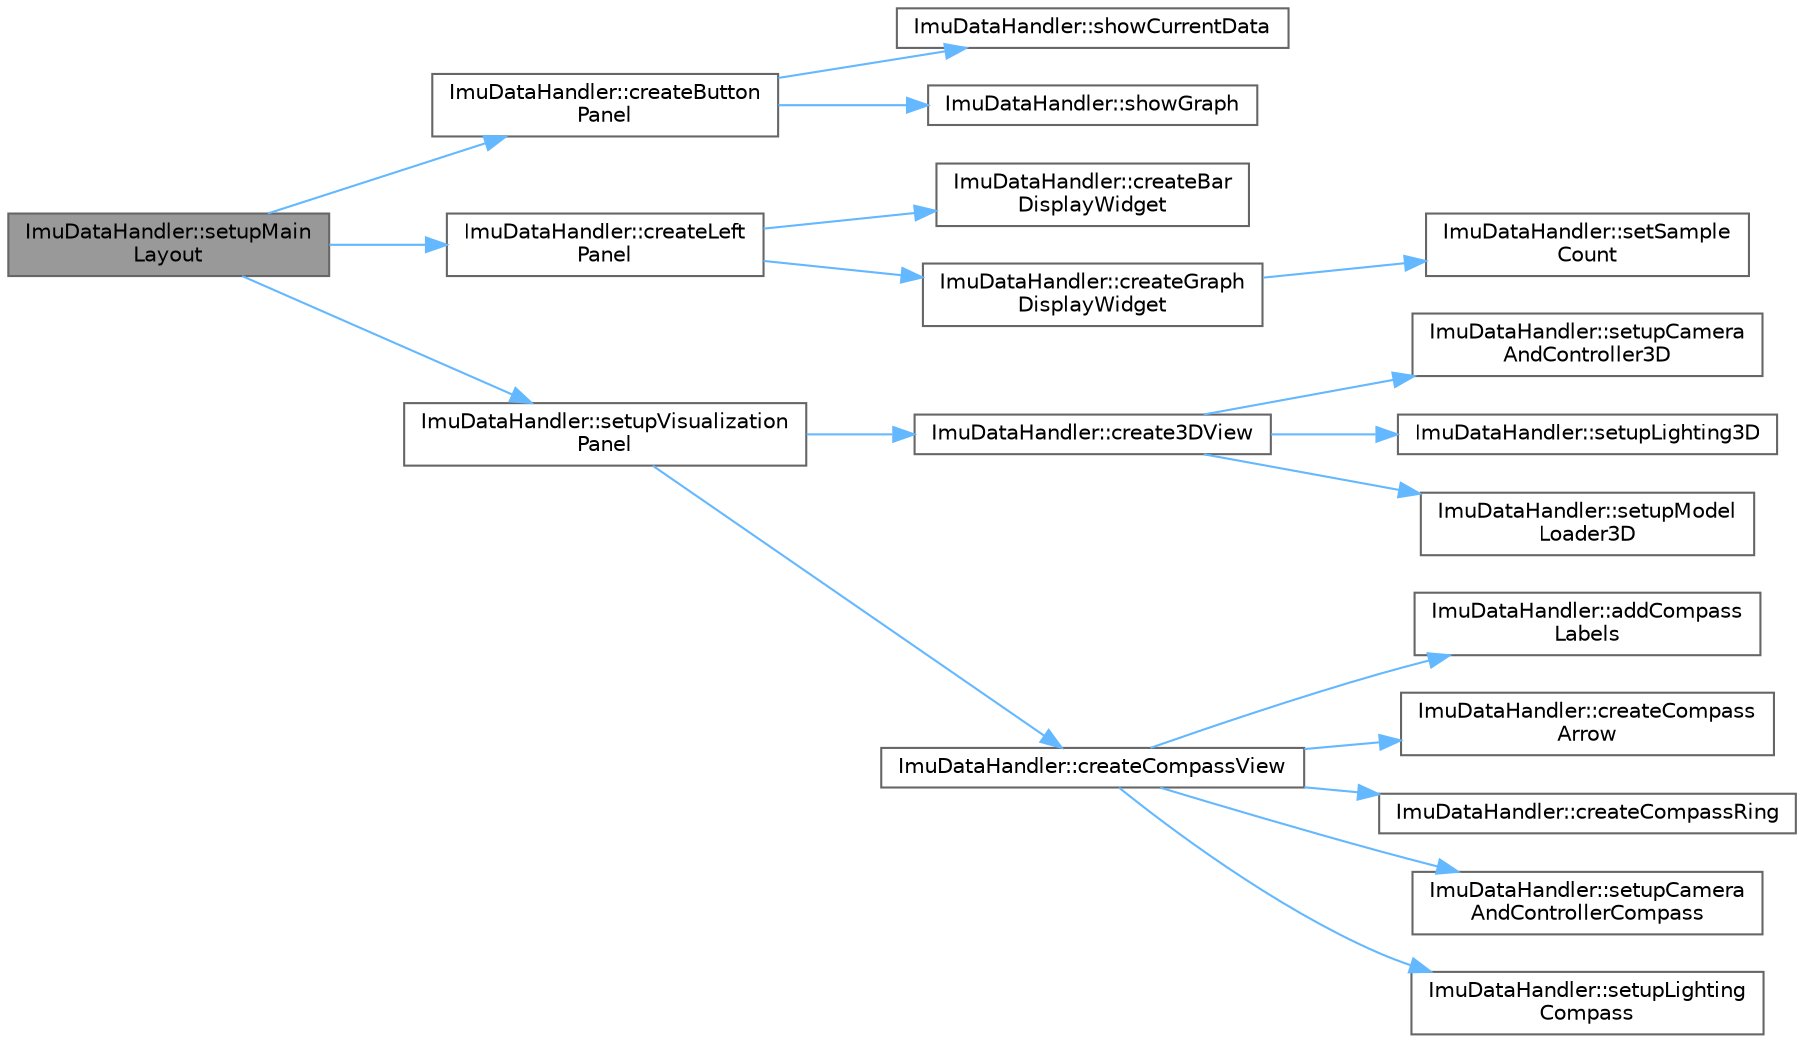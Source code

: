 digraph "ImuDataHandler::setupMainLayout"
{
 // LATEX_PDF_SIZE
  bgcolor="transparent";
  edge [fontname=Helvetica,fontsize=10,labelfontname=Helvetica,labelfontsize=10];
  node [fontname=Helvetica,fontsize=10,shape=box,height=0.2,width=0.4];
  rankdir="LR";
  Node1 [id="Node000001",label="ImuDataHandler::setupMain\lLayout",height=0.2,width=0.4,color="gray40", fillcolor="grey60", style="filled", fontcolor="black",tooltip="Konfiguruje główny układ interfejsu użytkownika, tworząc i rozmieszczając panele."];
  Node1 -> Node2 [id="edge1_Node000001_Node000002",color="steelblue1",style="solid",tooltip=" "];
  Node2 [id="Node000002",label="ImuDataHandler::createButton\lPanel",height=0.2,width=0.4,color="grey40", fillcolor="white", style="filled",URL="$class_imu_data_handler.html#ab54382d06d6dddb783422b93e2b12c25",tooltip="Tworzy panel z przyciskami (\"Current Data\", \"Graph\") do przełączania widoków danych."];
  Node2 -> Node3 [id="edge2_Node000002_Node000003",color="steelblue1",style="solid",tooltip=" "];
  Node3 [id="Node000003",label="ImuDataHandler::showCurrentData",height=0.2,width=0.4,color="grey40", fillcolor="white", style="filled",URL="$class_imu_data_handler.html#a550aaae9afbf13b62479f71f07ebe4e7",tooltip="Slot: Przełącza widok w lewym panelu na zakładkę z aktualnymi danymi (paski postępu)."];
  Node2 -> Node4 [id="edge3_Node000002_Node000004",color="steelblue1",style="solid",tooltip=" "];
  Node4 [id="Node000004",label="ImuDataHandler::showGraph",height=0.2,width=0.4,color="grey40", fillcolor="white", style="filled",URL="$class_imu_data_handler.html#a7a22d9a72d177b0ede32f905ee3ac241",tooltip="Slot: Przełącza widok w lewym panelu na zakładkę z wykresami danych historycznych."];
  Node1 -> Node5 [id="edge4_Node000001_Node000005",color="steelblue1",style="solid",tooltip=" "];
  Node5 [id="Node000005",label="ImuDataHandler::createLeft\lPanel",height=0.2,width=0.4,color="grey40", fillcolor="white", style="filled",URL="$class_imu_data_handler.html#a87ffdfb6a4e85385b2b9e2234cba3ee1",tooltip="Tworzy lewy panel zawierający QStackedWidget do przełączania widoków (paski/wykresy)."];
  Node5 -> Node6 [id="edge5_Node000005_Node000006",color="steelblue1",style="solid",tooltip=" "];
  Node6 [id="Node000006",label="ImuDataHandler::createBar\lDisplayWidget",height=0.2,width=0.4,color="grey40", fillcolor="white", style="filled",URL="$class_imu_data_handler.html#aaf10774c1c6dc0f610a7e0da6d916b7e",tooltip="Tworzy widget wyświetlający aktualne dane sensorów w postaci pasków postępu."];
  Node5 -> Node7 [id="edge6_Node000005_Node000007",color="steelblue1",style="solid",tooltip=" "];
  Node7 [id="Node000007",label="ImuDataHandler::createGraph\lDisplayWidget",height=0.2,width=0.4,color="grey40", fillcolor="white", style="filled",URL="$class_imu_data_handler.html#ac2511de943f7f2c27c82e5e58ab7d869",tooltip="Tworzy widget wyświetlający historyczne dane sensorów w postaci wykresów."];
  Node7 -> Node8 [id="edge7_Node000007_Node000008",color="steelblue1",style="solid",tooltip=" "];
  Node8 [id="Node000008",label="ImuDataHandler::setSample\lCount",height=0.2,width=0.4,color="grey40", fillcolor="white", style="filled",URL="$class_imu_data_handler.html#ac6e9b4fe17a2bf511d67eba5c65b3e2c",tooltip="Ustawia liczbę próbek (historię) wyświetlanych na wykresach."];
  Node1 -> Node9 [id="edge8_Node000001_Node000009",color="steelblue1",style="solid",tooltip=" "];
  Node9 [id="Node000009",label="ImuDataHandler::setupVisualization\lPanel",height=0.2,width=0.4,color="grey40", fillcolor="white", style="filled",URL="$class_imu_data_handler.html#a9179f9700276cd0eaad6a9c764780156",tooltip="Konfiguruje prawy panel wizualizacji, zawierający model 3D i kompas."];
  Node9 -> Node10 [id="edge9_Node000009_Node000010",color="steelblue1",style="solid",tooltip=" "];
  Node10 [id="Node000010",label="ImuDataHandler::create3DView",height=0.2,width=0.4,color="grey40", fillcolor="white", style="filled",URL="$class_imu_data_handler.html#aa577768c3943c9ab20d01449a2abc5b4",tooltip="Tworzy widok 3D (Qt3DWindow w kontenerze QWidget) do wyświetlania modelu urządzenia."];
  Node10 -> Node11 [id="edge10_Node000010_Node000011",color="steelblue1",style="solid",tooltip=" "];
  Node11 [id="Node000011",label="ImuDataHandler::setupCamera\lAndController3D",height=0.2,width=0.4,color="grey40", fillcolor="white", style="filled",URL="$class_imu_data_handler.html#a4754002ef74444e87ff8a32e8a47a149",tooltip="Konfiguruje kamerę i kontroler orbity dla widoku modelu 3D."];
  Node10 -> Node12 [id="edge11_Node000010_Node000012",color="steelblue1",style="solid",tooltip=" "];
  Node12 [id="Node000012",label="ImuDataHandler::setupLighting3D",height=0.2,width=0.4,color="grey40", fillcolor="white", style="filled",URL="$class_imu_data_handler.html#a3b0df574f13907172df13ec93ab4430c",tooltip="Konfiguruje oświetlenie kierunkowe dla sceny modelu 3D."];
  Node10 -> Node13 [id="edge12_Node000010_Node000013",color="steelblue1",style="solid",tooltip=" "];
  Node13 [id="Node000013",label="ImuDataHandler::setupModel\lLoader3D",height=0.2,width=0.4,color="grey40", fillcolor="white", style="filled",URL="$class_imu_data_handler.html#ab5824452fd383d251cb5651a8db52d79",tooltip="Konfiguruje ładowanie modelu 3D (np. z pliku .dae) do sceny."];
  Node9 -> Node14 [id="edge13_Node000009_Node000014",color="steelblue1",style="solid",tooltip=" "];
  Node14 [id="Node000014",label="ImuDataHandler::createCompassView",height=0.2,width=0.4,color="grey40", fillcolor="white", style="filled",URL="$class_imu_data_handler.html#a015c4523ec22dfe00e7128f4081c9a66",tooltip="Tworzy widok 3D (Qt3DWindow w kontenerze QWidget) dla kompasu."];
  Node14 -> Node15 [id="edge14_Node000014_Node000015",color="steelblue1",style="solid",tooltip=" "];
  Node15 [id="Node000015",label="ImuDataHandler::addCompass\lLabels",height=0.2,width=0.4,color="grey40", fillcolor="white", style="filled",URL="$class_imu_data_handler.html#a6f5931bf0e948c1f34c5f8079f04d310",tooltip="Dodaje tekstowe etykiety kierunków (N, E, S, W) do sceny kompasu."];
  Node14 -> Node16 [id="edge15_Node000014_Node000016",color="steelblue1",style="solid",tooltip=" "];
  Node16 [id="Node000016",label="ImuDataHandler::createCompass\lArrow",height=0.2,width=0.4,color="grey40", fillcolor="white", style="filled",URL="$class_imu_data_handler.html#a8ecf69a4d883f09b5123b57937a973c9",tooltip="Tworzy graficzną strzałkę kompasu jako element sceny 3D."];
  Node14 -> Node17 [id="edge16_Node000014_Node000017",color="steelblue1",style="solid",tooltip=" "];
  Node17 [id="Node000017",label="ImuDataHandler::createCompassRing",height=0.2,width=0.4,color="grey40", fillcolor="white", style="filled",URL="$class_imu_data_handler.html#ae9fc18fee49df95c702ce5f89147920f",tooltip="Tworzy graficzny pierścień kompasu jako element sceny 3D."];
  Node14 -> Node18 [id="edge17_Node000014_Node000018",color="steelblue1",style="solid",tooltip=" "];
  Node18 [id="Node000018",label="ImuDataHandler::setupCamera\lAndControllerCompass",height=0.2,width=0.4,color="grey40", fillcolor="white", style="filled",URL="$class_imu_data_handler.html#a8cc085ea14f6988b41b2a731968027a7",tooltip="Konfiguruje kamerę i (nieinteraktywny) kontroler orbity dla widoku kompasu."];
  Node14 -> Node19 [id="edge18_Node000014_Node000019",color="steelblue1",style="solid",tooltip=" "];
  Node19 [id="Node000019",label="ImuDataHandler::setupLighting\lCompass",height=0.2,width=0.4,color="grey40", fillcolor="white", style="filled",URL="$class_imu_data_handler.html#a3f683011837380b0d2ea575ad5b07ce9",tooltip="Konfiguruje oświetlenie kierunkowe dla sceny kompasu."];
}
